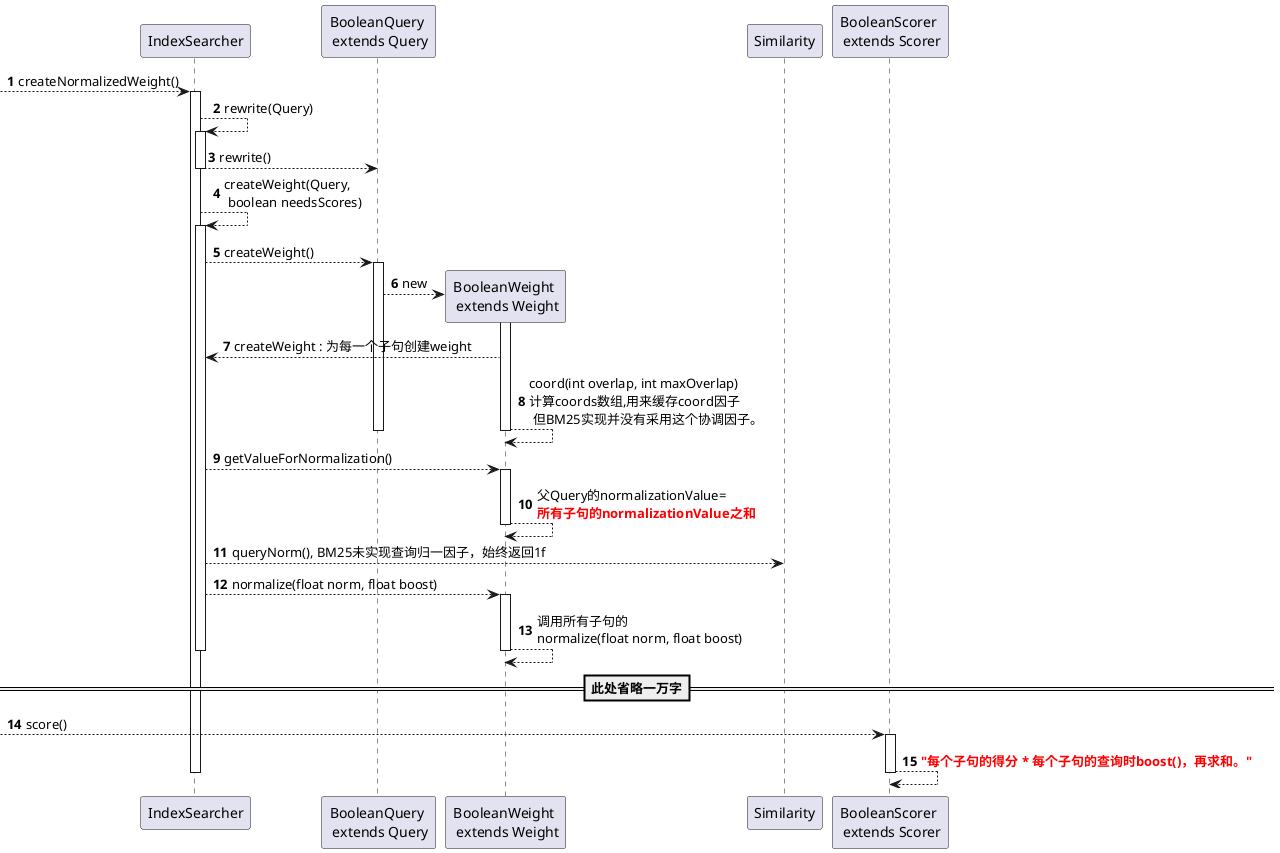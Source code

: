 @startuml
participant IndexSearcher
participant "BooleanQuery \n extends Query" as Query
participant "BooleanWeight \n extends Weight" as Weight
participant "Similarity"
participant "BooleanScorer \n extends Scorer" as Scorer

autonumber

--> IndexSearcher : createNormalizedWeight()
activate IndexSearcher
    IndexSearcher --> IndexSearcher : rewrite(Query)
    activate IndexSearcher
        IndexSearcher --> Query : rewrite()
    deactivate IndexSearcher
    IndexSearcher --> IndexSearcher : createWeight(Query,\n boolean needsScores)
    activate IndexSearcher
        IndexSearcher --> Query : createWeight()
        activate Query
            create Weight
            Query --> Weight : new
            activate Weight
                Weight --> IndexSearcher : createWeight : 为每一个子句创建weight
                Weight --> Weight : coord(int overlap, int maxOverlap) \n计算coords数组,用来缓存coord因子 \n 但BM25实现并没有采用这个协调因子。
            deactivate Weight
        deactivate Query
        IndexSearcher --> Weight : getValueForNormalization()
        activate Weight
            Weight --> Weight : 父Query的normalizationValue=\n<b><font color="red">所有子句的normalizationValue之和
        deactivate Weight
        IndexSearcher --> Similarity : queryNorm(), BM25未实现查询归一因子，始终返回1f
        IndexSearcher --> Weight : normalize(float norm, float boost)
        activate Weight
            Weight --> Weight : 调用所有子句的\nnormalize(float norm, float boost)
        deactivate Weight
    deactivate IndexSearcher
    ==此处省略一万字==
    --> Scorer : score()
    activate Scorer
        Scorer --> Scorer : <b><font color="red">"每个子句的得分 * 每个子句的查询时boost()，再求和。"
    deactivate Scorer
deactivate IndexSearcher


@enduml
